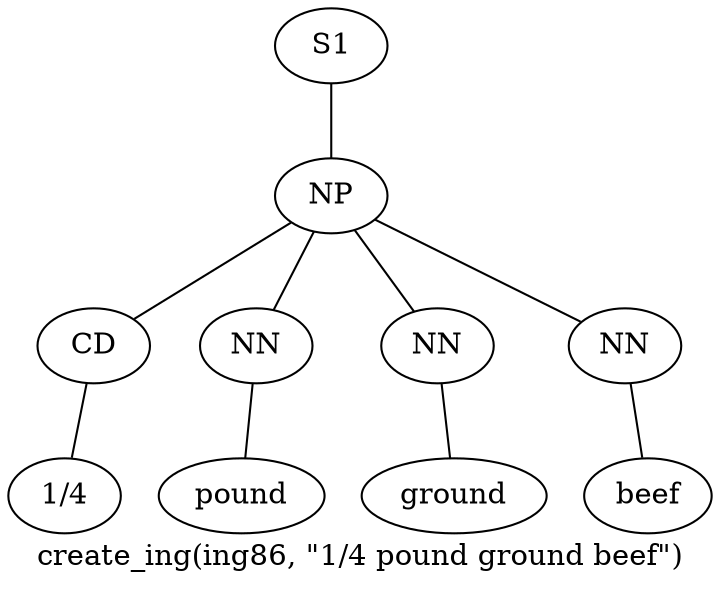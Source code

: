 graph SyntaxGraph {
	label = "create_ing(ing86, \"1/4 pound ground beef\")";
	Node0 [label="S1"];
	Node1 [label="NP"];
	Node2 [label="CD"];
	Node3 [label="1/4"];
	Node4 [label="NN"];
	Node5 [label="pound"];
	Node6 [label="NN"];
	Node7 [label="ground"];
	Node8 [label="NN"];
	Node9 [label="beef"];

	Node0 -- Node1;
	Node1 -- Node2;
	Node1 -- Node4;
	Node1 -- Node6;
	Node1 -- Node8;
	Node2 -- Node3;
	Node4 -- Node5;
	Node6 -- Node7;
	Node8 -- Node9;
}